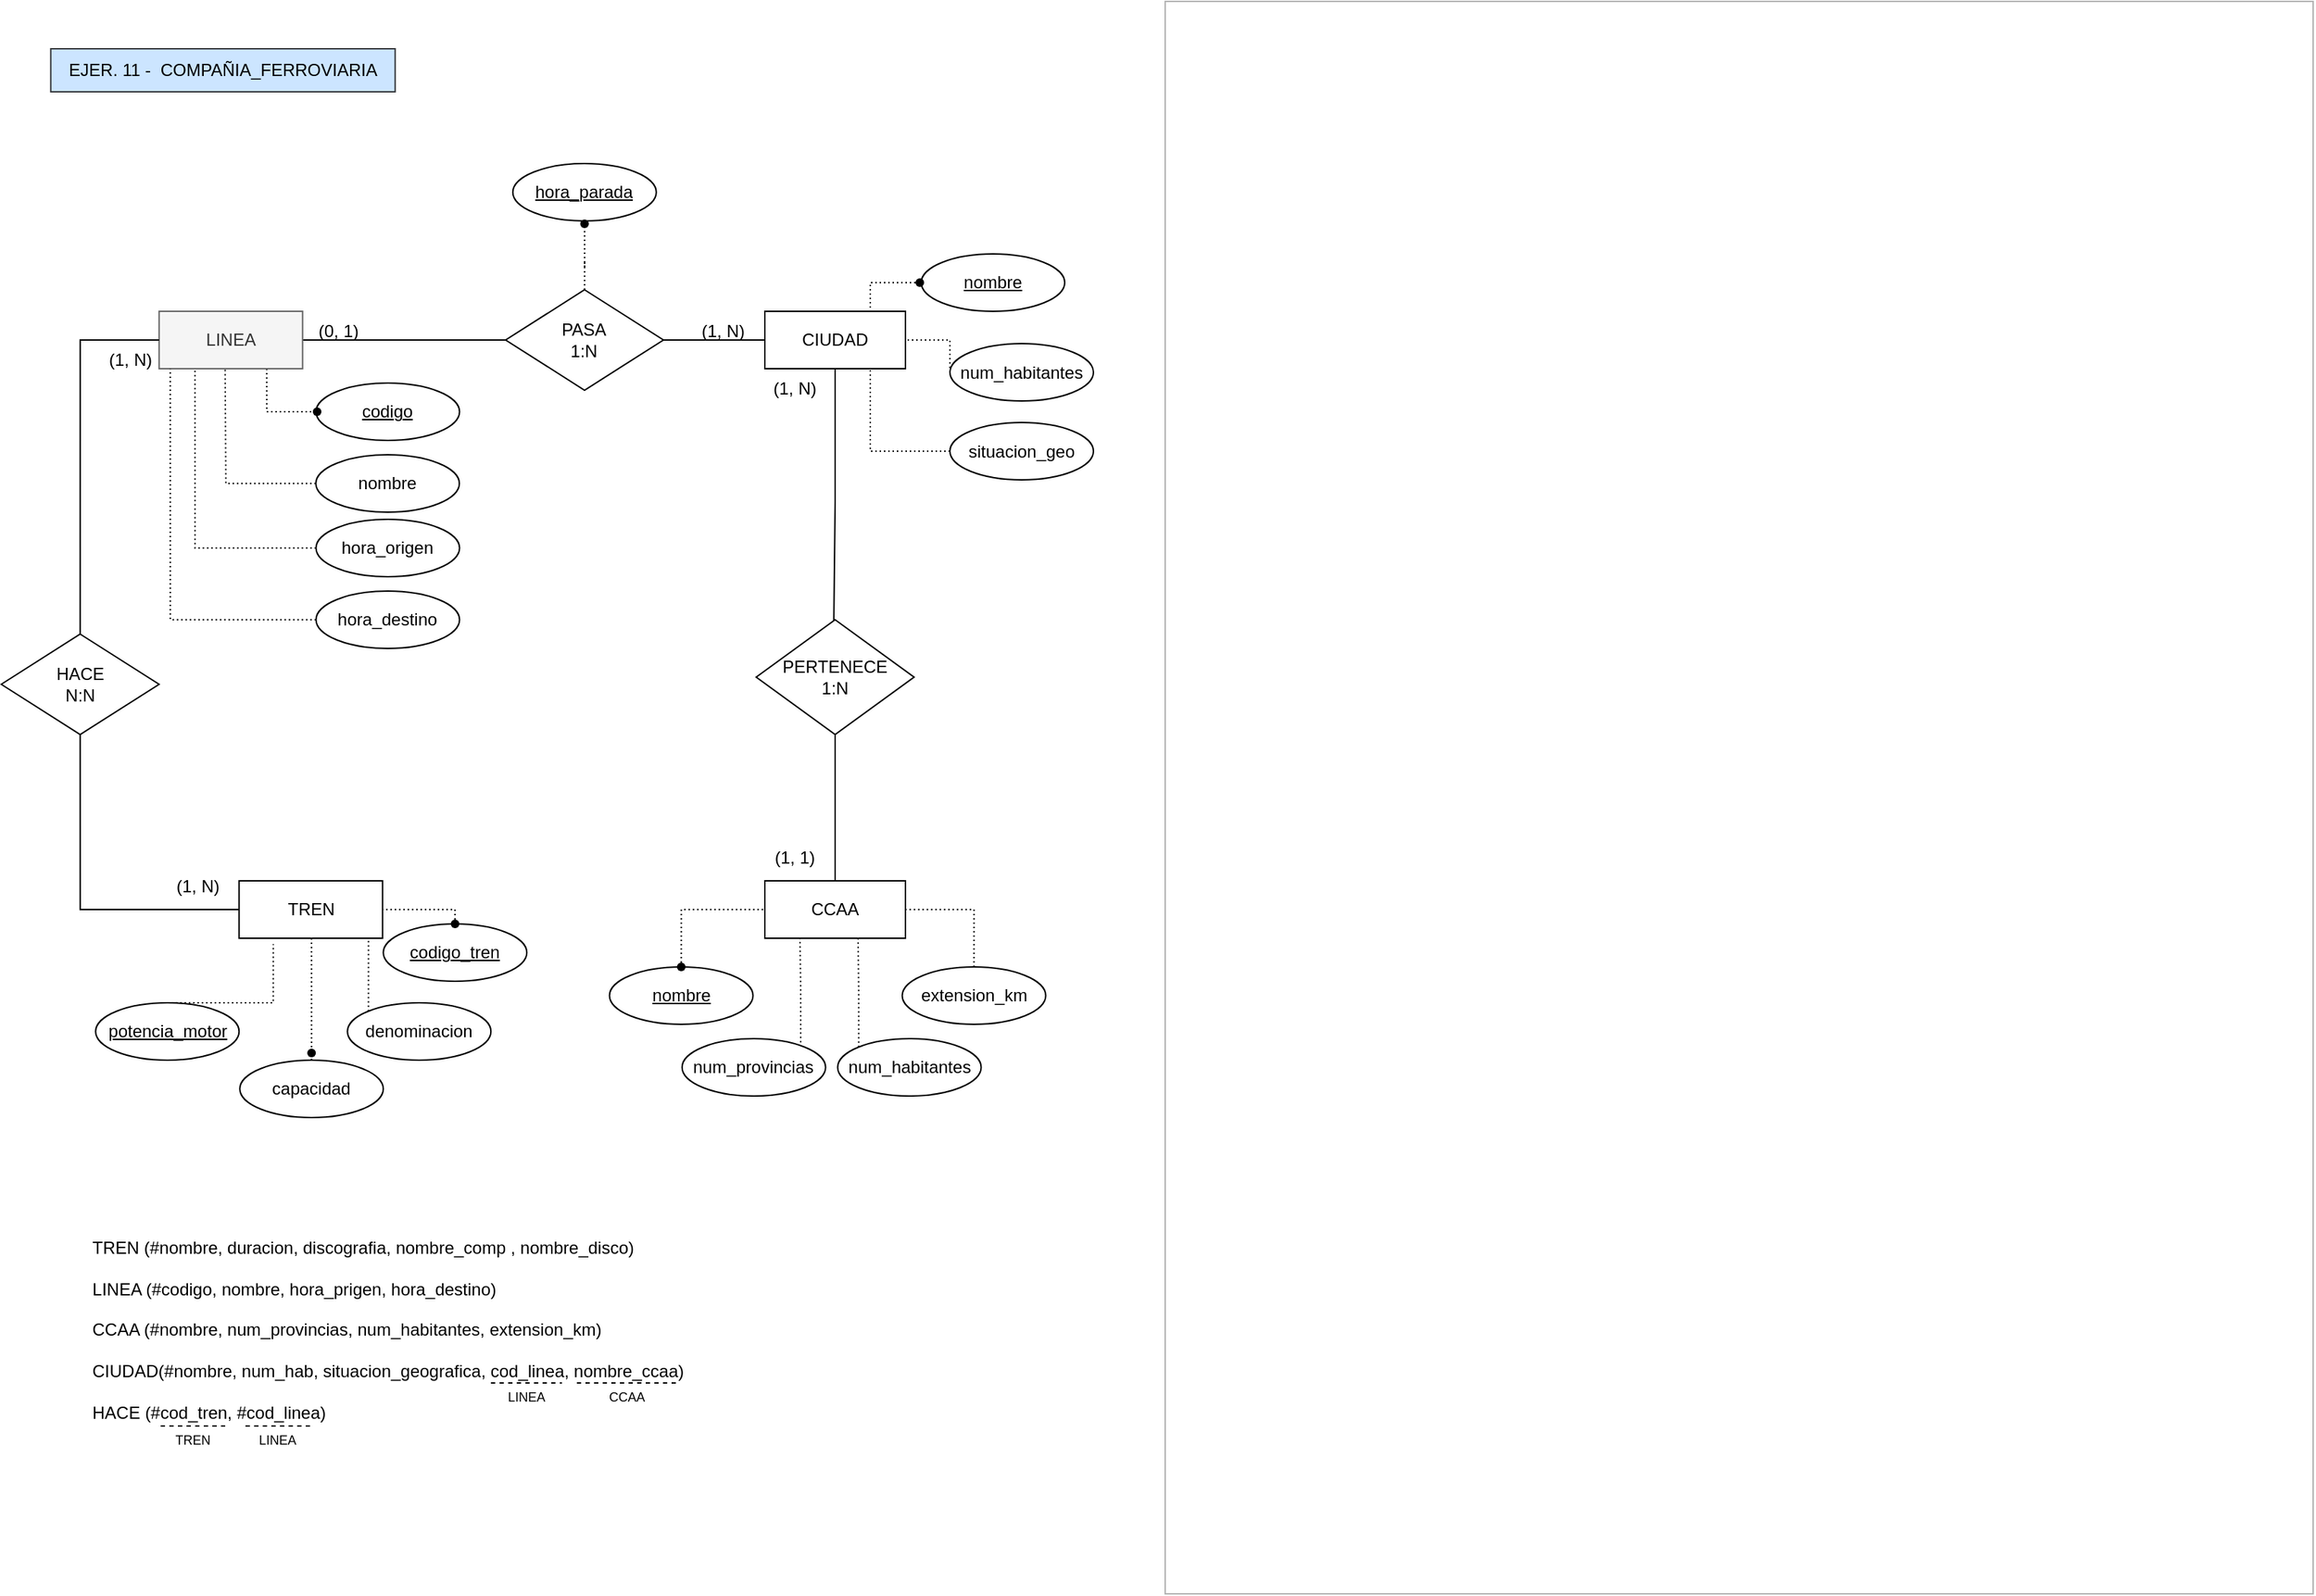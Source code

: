 <mxfile version="22.0.8" type="github">
  <diagram name="Página-1" id="FNxtUyEgke2GhoAg7VQY">
    <mxGraphModel dx="1185" dy="661" grid="1" gridSize="10" guides="1" tooltips="1" connect="1" arrows="1" fold="1" page="1" pageScale="1" pageWidth="827" pageHeight="1169" math="0" shadow="0">
      <root>
        <mxCell id="0" />
        <mxCell id="1" parent="0" />
        <mxCell id="auYQfvz5_jpLHlG7Wb-k-2" value="" style="rounded=0;whiteSpace=wrap;html=1;fillColor=none;strokeColor=#B3B3B3;" vertex="1" parent="1">
          <mxGeometry x="850" y="37" width="800" height="1110" as="geometry" />
        </mxCell>
        <mxCell id="auYQfvz5_jpLHlG7Wb-k-3" value="TREN" style="whiteSpace=wrap;html=1;align=center;" vertex="1" parent="1">
          <mxGeometry x="204.63" y="650" width="100" height="40" as="geometry" />
        </mxCell>
        <mxCell id="auYQfvz5_jpLHlG7Wb-k-75" value="" style="edgeStyle=orthogonalEdgeStyle;rounded=0;orthogonalLoop=1;jettySize=auto;html=1;endArrow=none;endFill=0;" edge="1" parent="1" source="auYQfvz5_jpLHlG7Wb-k-5">
          <mxGeometry relative="1" as="geometry">
            <mxPoint x="619" y="478" as="targetPoint" />
          </mxGeometry>
        </mxCell>
        <mxCell id="auYQfvz5_jpLHlG7Wb-k-5" value="CIUDAD" style="whiteSpace=wrap;html=1;align=center;" vertex="1" parent="1">
          <mxGeometry x="571" y="253" width="98" height="40" as="geometry" />
        </mxCell>
        <mxCell id="auYQfvz5_jpLHlG7Wb-k-6" style="edgeStyle=orthogonalEdgeStyle;rounded=0;orthogonalLoop=1;jettySize=auto;html=1;exitX=1;exitY=0.5;exitDx=0;exitDy=0;entryX=0;entryY=0.5;entryDx=0;entryDy=0;endArrow=none;endFill=0;" edge="1" parent="1" source="auYQfvz5_jpLHlG7Wb-k-8" target="auYQfvz5_jpLHlG7Wb-k-11">
          <mxGeometry relative="1" as="geometry" />
        </mxCell>
        <mxCell id="auYQfvz5_jpLHlG7Wb-k-7" style="edgeStyle=orthogonalEdgeStyle;rounded=0;orthogonalLoop=1;jettySize=auto;html=1;exitX=0.75;exitY=1;exitDx=0;exitDy=0;fontFamily=Helvetica;fontSize=14;fontColor=default;startSize=0;entryX=0;entryY=0.5;entryDx=0;entryDy=0;endArrow=none;endFill=0;dashed=1;dashPattern=1 2;" edge="1" parent="1" source="auYQfvz5_jpLHlG7Wb-k-8" target="auYQfvz5_jpLHlG7Wb-k-35">
          <mxGeometry relative="1" as="geometry">
            <mxPoint x="223.667" y="323" as="targetPoint" />
          </mxGeometry>
        </mxCell>
        <mxCell id="auYQfvz5_jpLHlG7Wb-k-8" value="LINEA" style="whiteSpace=wrap;html=1;align=center;fillColor=#f5f5f5;strokeColor=#666666;fontColor=#333333;" vertex="1" parent="1">
          <mxGeometry x="148.87" y="253" width="100" height="40" as="geometry" />
        </mxCell>
        <mxCell id="auYQfvz5_jpLHlG7Wb-k-9" style="edgeStyle=orthogonalEdgeStyle;rounded=0;orthogonalLoop=1;jettySize=auto;html=1;exitX=0.5;exitY=0;exitDx=0;exitDy=0;entryX=0.5;entryY=0;entryDx=0;entryDy=0;" edge="1" parent="1">
          <mxGeometry relative="1" as="geometry">
            <mxPoint x="55.0" y="578" as="sourcePoint" />
            <mxPoint x="55.0" y="578" as="targetPoint" />
          </mxGeometry>
        </mxCell>
        <mxCell id="auYQfvz5_jpLHlG7Wb-k-10" style="edgeStyle=orthogonalEdgeStyle;rounded=0;orthogonalLoop=1;jettySize=auto;html=1;exitX=1;exitY=0.5;exitDx=0;exitDy=0;entryX=0;entryY=0.5;entryDx=0;entryDy=0;endArrow=none;endFill=0;" edge="1" parent="1" source="auYQfvz5_jpLHlG7Wb-k-11" target="auYQfvz5_jpLHlG7Wb-k-5">
          <mxGeometry relative="1" as="geometry" />
        </mxCell>
        <mxCell id="auYQfvz5_jpLHlG7Wb-k-103" style="edgeStyle=orthogonalEdgeStyle;rounded=0;orthogonalLoop=1;jettySize=auto;html=1;exitX=0.5;exitY=0;exitDx=0;exitDy=0;dashed=1;dashPattern=1 2;endArrow=none;endFill=0;" edge="1" parent="1" source="auYQfvz5_jpLHlG7Wb-k-11" target="auYQfvz5_jpLHlG7Wb-k-99">
          <mxGeometry relative="1" as="geometry" />
        </mxCell>
        <mxCell id="auYQfvz5_jpLHlG7Wb-k-11" value="&lt;font style=&quot;font-size: 12px;&quot;&gt;PASA&lt;br&gt;1:N&lt;/font&gt;" style="shape=rhombus;perimeter=rhombusPerimeter;whiteSpace=wrap;html=1;align=center;verticalAlign=middle;" vertex="1" parent="1">
          <mxGeometry x="390.37" y="238" width="110" height="70" as="geometry" />
        </mxCell>
        <mxCell id="auYQfvz5_jpLHlG7Wb-k-12" style="rounded=0;orthogonalLoop=1;jettySize=auto;html=1;exitX=0;exitY=0.5;exitDx=0;exitDy=0;strokeColor=none;endArrow=none;endFill=0;shadow=1;" edge="1" parent="1">
          <mxGeometry relative="1" as="geometry">
            <mxPoint x="200.13" y="675" as="targetPoint" />
            <mxPoint x="180.13" y="660" as="sourcePoint" />
          </mxGeometry>
        </mxCell>
        <mxCell id="auYQfvz5_jpLHlG7Wb-k-13" value="(0, 1)" style="text;strokeColor=none;fillColor=none;spacingLeft=4;spacingRight=4;overflow=hidden;rotatable=0;points=[[0,0.5],[1,0.5]];portConstraint=eastwest;fontSize=12;whiteSpace=wrap;html=1;" vertex="1" parent="1">
          <mxGeometry x="254" y="253" width="50" height="20" as="geometry" />
        </mxCell>
        <mxCell id="auYQfvz5_jpLHlG7Wb-k-14" value="(1, N)" style="text;strokeColor=none;fillColor=none;spacingLeft=4;spacingRight=4;overflow=hidden;rotatable=0;points=[[0,0.5],[1,0.5]];portConstraint=eastwest;fontSize=12;whiteSpace=wrap;html=1;" vertex="1" parent="1">
          <mxGeometry x="521" y="253" width="50" height="30" as="geometry" />
        </mxCell>
        <mxCell id="auYQfvz5_jpLHlG7Wb-k-15" value="EJER. 11 -&amp;nbsp; COMPAÑIA_FERROVIARIA" style="text;html=1;align=center;verticalAlign=middle;resizable=0;points=[];autosize=1;strokeColor=#36393d;fillColor=#cce5ff;" vertex="1" parent="1">
          <mxGeometry x="73.37" y="70" width="240" height="30" as="geometry" />
        </mxCell>
        <mxCell id="auYQfvz5_jpLHlG7Wb-k-16" style="edgeStyle=orthogonalEdgeStyle;rounded=0;orthogonalLoop=1;jettySize=auto;html=1;exitX=0;exitY=0.5;exitDx=0;exitDy=0;entryX=1;entryY=0.5;entryDx=0;entryDy=0;endArrow=none;endFill=0;startArrow=none;startFill=0;strokeColor=none;" edge="1" parent="1">
          <mxGeometry relative="1" as="geometry">
            <mxPoint x="81" y="288" as="sourcePoint" />
            <mxPoint x="131" y="288" as="targetPoint" />
          </mxGeometry>
        </mxCell>
        <mxCell id="auYQfvz5_jpLHlG7Wb-k-97" style="edgeStyle=orthogonalEdgeStyle;rounded=0;orthogonalLoop=1;jettySize=auto;html=1;exitX=0;exitY=0.5;exitDx=0;exitDy=0;entryX=1;entryY=0.5;entryDx=0;entryDy=0;dashed=1;dashPattern=1 2;endArrow=none;endFill=0;" edge="1" parent="1" source="auYQfvz5_jpLHlG7Wb-k-17" target="auYQfvz5_jpLHlG7Wb-k-5">
          <mxGeometry relative="1" as="geometry">
            <Array as="points">
              <mxPoint x="700" y="273" />
            </Array>
          </mxGeometry>
        </mxCell>
        <mxCell id="auYQfvz5_jpLHlG7Wb-k-17" value="num_habitantes" style="ellipse;whiteSpace=wrap;html=1;align=center;" vertex="1" parent="1">
          <mxGeometry x="700" y="275.5" width="100" height="40" as="geometry" />
        </mxCell>
        <mxCell id="auYQfvz5_jpLHlG7Wb-k-83" style="edgeStyle=orthogonalEdgeStyle;rounded=0;orthogonalLoop=1;jettySize=auto;html=1;exitDx=0;exitDy=0;entryX=0.75;entryY=0;entryDx=0;entryDy=0;dashed=1;dashPattern=1 2;endArrow=none;endFill=0;" edge="1" parent="1" source="auYQfvz5_jpLHlG7Wb-k-19" target="auYQfvz5_jpLHlG7Wb-k-5">
          <mxGeometry relative="1" as="geometry" />
        </mxCell>
        <mxCell id="auYQfvz5_jpLHlG7Wb-k-18" value="nombre" style="ellipse;whiteSpace=wrap;html=1;align=center;fontStyle=4;" vertex="1" parent="1">
          <mxGeometry x="680" y="213" width="100" height="40" as="geometry" />
        </mxCell>
        <mxCell id="auYQfvz5_jpLHlG7Wb-k-20" style="edgeStyle=orthogonalEdgeStyle;rounded=0;orthogonalLoop=1;jettySize=auto;html=1;exitX=0;exitY=0.5;exitDx=0;exitDy=0;entryX=0.5;entryY=1;entryDx=0;entryDy=0;dashed=1;dashPattern=1 2;endArrow=none;endFill=0;" edge="1" parent="1" source="auYQfvz5_jpLHlG7Wb-k-21">
          <mxGeometry relative="1" as="geometry">
            <mxPoint x="194.87" y="293" as="targetPoint" />
          </mxGeometry>
        </mxCell>
        <mxCell id="auYQfvz5_jpLHlG7Wb-k-21" value="nombre" style="ellipse;whiteSpace=wrap;html=1;align=center;" vertex="1" parent="1">
          <mxGeometry x="258.13" y="353" width="100" height="40" as="geometry" />
        </mxCell>
        <mxCell id="auYQfvz5_jpLHlG7Wb-k-22" style="edgeStyle=orthogonalEdgeStyle;rounded=0;orthogonalLoop=1;jettySize=auto;html=1;exitX=0.5;exitY=0;exitDx=0;exitDy=0;endArrow=none;endFill=0;entryX=0;entryY=0.5;entryDx=0;entryDy=0;" edge="1" parent="1" source="auYQfvz5_jpLHlG7Wb-k-24" target="auYQfvz5_jpLHlG7Wb-k-8">
          <mxGeometry relative="1" as="geometry">
            <mxPoint x="614" y="233" as="targetPoint" />
          </mxGeometry>
        </mxCell>
        <mxCell id="auYQfvz5_jpLHlG7Wb-k-23" style="edgeStyle=orthogonalEdgeStyle;rounded=0;orthogonalLoop=1;jettySize=auto;html=1;exitX=0.5;exitY=1;exitDx=0;exitDy=0;entryX=0;entryY=0.5;entryDx=0;entryDy=0;endArrow=none;endFill=0;" edge="1" parent="1" source="auYQfvz5_jpLHlG7Wb-k-24" target="auYQfvz5_jpLHlG7Wb-k-3">
          <mxGeometry relative="1" as="geometry" />
        </mxCell>
        <mxCell id="auYQfvz5_jpLHlG7Wb-k-24" value="HACE&lt;br&gt;N:N" style="rhombus;whiteSpace=wrap;html=1;" vertex="1" parent="1">
          <mxGeometry x="38.87" y="478" width="110" height="70" as="geometry" />
        </mxCell>
        <mxCell id="auYQfvz5_jpLHlG7Wb-k-25" style="edgeStyle=orthogonalEdgeStyle;rounded=0;orthogonalLoop=1;jettySize=auto;html=1;exitDx=0;exitDy=0;entryX=0.5;entryY=0;entryDx=0;entryDy=0;endArrow=none;endFill=0;dashed=1;dashPattern=1 2;" edge="1" parent="1">
          <mxGeometry relative="1" as="geometry">
            <mxPoint x="159.63" y="720" as="sourcePoint" />
            <mxPoint x="159.63" y="720" as="targetPoint" />
          </mxGeometry>
        </mxCell>
        <mxCell id="auYQfvz5_jpLHlG7Wb-k-26" style="edgeStyle=orthogonalEdgeStyle;rounded=0;orthogonalLoop=1;jettySize=auto;html=1;exitX=0;exitY=0;exitDx=0;exitDy=0;entryX=0.75;entryY=1;entryDx=0;entryDy=0;dashed=1;dashPattern=1 2;endArrow=none;endFill=0;" edge="1" parent="1" source="auYQfvz5_jpLHlG7Wb-k-27" target="auYQfvz5_jpLHlG7Wb-k-3">
          <mxGeometry relative="1" as="geometry">
            <Array as="points">
              <mxPoint x="294.63" y="690" />
            </Array>
          </mxGeometry>
        </mxCell>
        <mxCell id="auYQfvz5_jpLHlG7Wb-k-27" value="denominacion" style="ellipse;whiteSpace=wrap;html=1;align=center;" vertex="1" parent="1">
          <mxGeometry x="280.13" y="735" width="100" height="40" as="geometry" />
        </mxCell>
        <mxCell id="auYQfvz5_jpLHlG7Wb-k-28" style="edgeStyle=orthogonalEdgeStyle;rounded=0;orthogonalLoop=1;jettySize=auto;html=1;exitX=0.5;exitY=0;exitDx=0;exitDy=0;entryX=0.5;entryY=1;entryDx=0;entryDy=0;dashed=1;dashPattern=1 2;endArrow=none;endFill=0;" edge="1" parent="1" source="auYQfvz5_jpLHlG7Wb-k-29" target="auYQfvz5_jpLHlG7Wb-k-3">
          <mxGeometry relative="1" as="geometry">
            <Array as="points">
              <mxPoint x="254.63" y="690" />
            </Array>
          </mxGeometry>
        </mxCell>
        <mxCell id="auYQfvz5_jpLHlG7Wb-k-29" value="capacidad" style="ellipse;whiteSpace=wrap;html=1;align=center;fontStyle=0" vertex="1" parent="1">
          <mxGeometry x="205.13" y="775" width="100" height="40" as="geometry" />
        </mxCell>
        <mxCell id="auYQfvz5_jpLHlG7Wb-k-30" style="edgeStyle=orthogonalEdgeStyle;rounded=0;orthogonalLoop=1;jettySize=auto;html=1;exitDx=0;exitDy=0;entryX=1;entryY=0.5;entryDx=0;entryDy=0;dashed=1;dashPattern=1 2;endArrow=none;endFill=0;" edge="1" parent="1" source="auYQfvz5_jpLHlG7Wb-k-34" target="auYQfvz5_jpLHlG7Wb-k-3">
          <mxGeometry relative="1" as="geometry">
            <Array as="points">
              <mxPoint x="354.63" y="670" />
            </Array>
          </mxGeometry>
        </mxCell>
        <mxCell id="auYQfvz5_jpLHlG7Wb-k-31" value="codigo_tren" style="ellipse;whiteSpace=wrap;html=1;align=center;fontStyle=4" vertex="1" parent="1">
          <mxGeometry x="305.13" y="680" width="100" height="40" as="geometry" />
        </mxCell>
        <mxCell id="auYQfvz5_jpLHlG7Wb-k-32" value="(1, N)" style="text;strokeColor=none;fillColor=none;spacingLeft=4;spacingRight=4;overflow=hidden;rotatable=0;points=[[0,0.5],[1,0.5]];portConstraint=eastwest;fontSize=12;whiteSpace=wrap;html=1;" vertex="1" parent="1">
          <mxGeometry x="155.13" y="640" width="50" height="30" as="geometry" />
        </mxCell>
        <mxCell id="auYQfvz5_jpLHlG7Wb-k-33" value="" style="edgeStyle=orthogonalEdgeStyle;rounded=0;orthogonalLoop=1;jettySize=auto;html=1;exitX=0.5;exitY=0;exitDx=0;exitDy=0;entryDx=0;entryDy=0;dashed=1;dashPattern=1 2;endArrow=none;endFill=0;" edge="1" parent="1" source="auYQfvz5_jpLHlG7Wb-k-31" target="auYQfvz5_jpLHlG7Wb-k-34">
          <mxGeometry relative="1" as="geometry">
            <mxPoint x="355.13" y="680" as="sourcePoint" />
            <mxPoint x="310.13" y="630" as="targetPoint" />
          </mxGeometry>
        </mxCell>
        <mxCell id="auYQfvz5_jpLHlG7Wb-k-34" value="" style="shape=waypoint;sketch=0;fillStyle=solid;size=6;pointerEvents=1;points=[];fillColor=none;resizable=0;rotatable=0;perimeter=centerPerimeter;snapToPoint=1;" vertex="1" parent="1">
          <mxGeometry x="345.13" y="670" width="20" height="20" as="geometry" />
        </mxCell>
        <mxCell id="auYQfvz5_jpLHlG7Wb-k-35" value="codigo" style="ellipse;whiteSpace=wrap;html=1;align=center;fontStyle=4;" vertex="1" parent="1">
          <mxGeometry x="258.25" y="303" width="100" height="40" as="geometry" />
        </mxCell>
        <mxCell id="auYQfvz5_jpLHlG7Wb-k-36" value="(1, N)" style="text;strokeColor=none;fillColor=none;spacingLeft=4;spacingRight=4;overflow=hidden;rotatable=0;points=[[0,0.5],[1,0.5]];portConstraint=eastwest;fontSize=12;whiteSpace=wrap;html=1;" vertex="1" parent="1">
          <mxGeometry x="107.5" y="273" width="50" height="20" as="geometry" />
        </mxCell>
        <mxCell id="auYQfvz5_jpLHlG7Wb-k-48" value="" style="shape=waypoint;sketch=0;fillStyle=solid;size=6;pointerEvents=1;points=[];fillColor=none;resizable=0;rotatable=0;perimeter=centerPerimeter;snapToPoint=1;" vertex="1" parent="1">
          <mxGeometry x="249" y="313" width="20" height="20" as="geometry" />
        </mxCell>
        <mxCell id="auYQfvz5_jpLHlG7Wb-k-52" value="" style="shape=waypoint;sketch=0;fillStyle=solid;size=6;pointerEvents=1;points=[];fillColor=none;resizable=0;rotatable=0;perimeter=centerPerimeter;snapToPoint=1;" vertex="1" parent="1">
          <mxGeometry x="245.13" y="760" width="20" height="20" as="geometry" />
        </mxCell>
        <mxCell id="auYQfvz5_jpLHlG7Wb-k-79" style="edgeStyle=orthogonalEdgeStyle;rounded=0;orthogonalLoop=1;jettySize=auto;html=1;exitX=0.5;exitY=0;exitDx=0;exitDy=0;entryX=0.5;entryY=1;entryDx=0;entryDy=0;endArrow=none;endFill=0;" edge="1" parent="1" source="auYQfvz5_jpLHlG7Wb-k-69" target="auYQfvz5_jpLHlG7Wb-k-78">
          <mxGeometry relative="1" as="geometry" />
        </mxCell>
        <mxCell id="auYQfvz5_jpLHlG7Wb-k-69" value="CCAA" style="whiteSpace=wrap;html=1;align=center;" vertex="1" parent="1">
          <mxGeometry x="571" y="650" width="98" height="40" as="geometry" />
        </mxCell>
        <mxCell id="auYQfvz5_jpLHlG7Wb-k-78" value="PERTENECE&lt;br&gt;1:N" style="shape=rhombus;perimeter=rhombusPerimeter;whiteSpace=wrap;html=1;align=center;" vertex="1" parent="1">
          <mxGeometry x="565" y="468" width="110" height="80" as="geometry" />
        </mxCell>
        <mxCell id="auYQfvz5_jpLHlG7Wb-k-80" value="(1, 1)" style="text;strokeColor=none;fillColor=none;spacingLeft=4;spacingRight=4;overflow=hidden;rotatable=0;points=[[0,0.5],[1,0.5]];portConstraint=eastwest;fontSize=12;whiteSpace=wrap;html=1;" vertex="1" parent="1">
          <mxGeometry x="571.76" y="620" width="50" height="30" as="geometry" />
        </mxCell>
        <mxCell id="auYQfvz5_jpLHlG7Wb-k-82" style="edgeStyle=orthogonalEdgeStyle;rounded=0;orthogonalLoop=1;jettySize=auto;html=1;exitX=0;exitY=0.5;exitDx=0;exitDy=0;entryX=0.75;entryY=1;entryDx=0;entryDy=0;dashed=1;dashPattern=1 2;endArrow=none;endFill=0;" edge="1" parent="1" source="auYQfvz5_jpLHlG7Wb-k-81" target="auYQfvz5_jpLHlG7Wb-k-5">
          <mxGeometry relative="1" as="geometry" />
        </mxCell>
        <mxCell id="auYQfvz5_jpLHlG7Wb-k-81" value="situacion_geo" style="ellipse;whiteSpace=wrap;html=1;align=center;" vertex="1" parent="1">
          <mxGeometry x="700" y="330.5" width="100" height="40" as="geometry" />
        </mxCell>
        <mxCell id="auYQfvz5_jpLHlG7Wb-k-84" value="" style="edgeStyle=orthogonalEdgeStyle;rounded=0;orthogonalLoop=1;jettySize=auto;html=1;exitX=0;exitY=0.5;exitDx=0;exitDy=0;entryDx=0;entryDy=0;dashed=1;dashPattern=1 2;endArrow=none;endFill=0;" edge="1" parent="1" source="auYQfvz5_jpLHlG7Wb-k-18" target="auYQfvz5_jpLHlG7Wb-k-19">
          <mxGeometry relative="1" as="geometry">
            <mxPoint x="680" y="233" as="sourcePoint" />
            <mxPoint x="645" y="253" as="targetPoint" />
          </mxGeometry>
        </mxCell>
        <mxCell id="auYQfvz5_jpLHlG7Wb-k-19" value="" style="shape=waypoint;sketch=0;fillStyle=solid;size=6;pointerEvents=1;points=[];fillColor=none;resizable=0;rotatable=0;perimeter=centerPerimeter;snapToPoint=1;" vertex="1" parent="1">
          <mxGeometry x="669" y="223" width="20" height="20" as="geometry" />
        </mxCell>
        <mxCell id="auYQfvz5_jpLHlG7Wb-k-85" value="(1, N)" style="text;strokeColor=none;fillColor=none;spacingLeft=4;spacingRight=4;overflow=hidden;rotatable=0;points=[[0,0.5],[1,0.5]];portConstraint=eastwest;fontSize=12;whiteSpace=wrap;html=1;" vertex="1" parent="1">
          <mxGeometry x="571" y="293" width="50" height="30" as="geometry" />
        </mxCell>
        <mxCell id="auYQfvz5_jpLHlG7Wb-k-93" style="edgeStyle=orthogonalEdgeStyle;rounded=0;orthogonalLoop=1;jettySize=auto;html=1;exitX=0.5;exitY=0;exitDx=0;exitDy=0;entryX=0;entryY=0.5;entryDx=0;entryDy=0;dashed=1;dashPattern=1 2;endArrow=none;endFill=0;" edge="1" parent="1" source="auYQfvz5_jpLHlG7Wb-k-88" target="auYQfvz5_jpLHlG7Wb-k-69">
          <mxGeometry relative="1" as="geometry" />
        </mxCell>
        <mxCell id="auYQfvz5_jpLHlG7Wb-k-88" value="nombre" style="ellipse;whiteSpace=wrap;html=1;align=center;fontStyle=4;" vertex="1" parent="1">
          <mxGeometry x="462.76" y="710" width="100" height="40" as="geometry" />
        </mxCell>
        <mxCell id="auYQfvz5_jpLHlG7Wb-k-89" value="" style="shape=waypoint;sketch=0;fillStyle=solid;size=6;pointerEvents=1;points=[];fillColor=none;resizable=0;rotatable=0;perimeter=centerPerimeter;snapToPoint=1;" vertex="1" parent="1">
          <mxGeometry x="502.76" y="700" width="20" height="20" as="geometry" />
        </mxCell>
        <mxCell id="auYQfvz5_jpLHlG7Wb-k-94" style="edgeStyle=orthogonalEdgeStyle;rounded=0;orthogonalLoop=1;jettySize=auto;html=1;exitX=1;exitY=0;exitDx=0;exitDy=0;entryX=0.25;entryY=1;entryDx=0;entryDy=0;dashed=1;dashPattern=1 2;endArrow=none;endFill=0;" edge="1" parent="1" source="auYQfvz5_jpLHlG7Wb-k-90" target="auYQfvz5_jpLHlG7Wb-k-69">
          <mxGeometry relative="1" as="geometry">
            <Array as="points">
              <mxPoint x="596" y="766" />
              <mxPoint x="596" y="725" />
            </Array>
          </mxGeometry>
        </mxCell>
        <mxCell id="auYQfvz5_jpLHlG7Wb-k-90" value="num_provincias" style="ellipse;whiteSpace=wrap;html=1;align=center;" vertex="1" parent="1">
          <mxGeometry x="513.34" y="760" width="100" height="40" as="geometry" />
        </mxCell>
        <mxCell id="auYQfvz5_jpLHlG7Wb-k-95" style="edgeStyle=orthogonalEdgeStyle;rounded=0;orthogonalLoop=1;jettySize=auto;html=1;exitX=0;exitY=0;exitDx=0;exitDy=0;dashed=1;dashPattern=1 2;endArrow=none;endFill=0;" edge="1" parent="1" source="auYQfvz5_jpLHlG7Wb-k-91">
          <mxGeometry relative="1" as="geometry">
            <mxPoint x="636" y="690" as="targetPoint" />
            <Array as="points">
              <mxPoint x="636" y="725" />
              <mxPoint x="636" y="691" />
              <mxPoint x="620" y="691" />
            </Array>
          </mxGeometry>
        </mxCell>
        <mxCell id="auYQfvz5_jpLHlG7Wb-k-91" value="num_habitantes" style="ellipse;whiteSpace=wrap;html=1;align=center;" vertex="1" parent="1">
          <mxGeometry x="621.76" y="760" width="100" height="40" as="geometry" />
        </mxCell>
        <mxCell id="auYQfvz5_jpLHlG7Wb-k-96" style="edgeStyle=orthogonalEdgeStyle;rounded=0;orthogonalLoop=1;jettySize=auto;html=1;exitX=0.5;exitY=0;exitDx=0;exitDy=0;entryX=1;entryY=0.5;entryDx=0;entryDy=0;dashed=1;dashPattern=1 2;endArrow=none;endFill=0;" edge="1" parent="1" source="auYQfvz5_jpLHlG7Wb-k-92" target="auYQfvz5_jpLHlG7Wb-k-69">
          <mxGeometry relative="1" as="geometry" />
        </mxCell>
        <mxCell id="auYQfvz5_jpLHlG7Wb-k-92" value="extension_km" style="ellipse;whiteSpace=wrap;html=1;align=center;" vertex="1" parent="1">
          <mxGeometry x="666.76" y="710" width="100" height="40" as="geometry" />
        </mxCell>
        <mxCell id="auYQfvz5_jpLHlG7Wb-k-100" style="edgeStyle=orthogonalEdgeStyle;rounded=0;orthogonalLoop=1;jettySize=auto;html=1;exitX=0.5;exitY=1;exitDx=0;exitDy=0;dashed=1;dashPattern=1 2;endArrow=none;endFill=0;" edge="1" parent="1" source="auYQfvz5_jpLHlG7Wb-k-98" target="auYQfvz5_jpLHlG7Wb-k-99">
          <mxGeometry relative="1" as="geometry" />
        </mxCell>
        <mxCell id="auYQfvz5_jpLHlG7Wb-k-98" value="hora_parada" style="ellipse;whiteSpace=wrap;html=1;align=center;fontStyle=4;" vertex="1" parent="1">
          <mxGeometry x="395.37" y="150" width="100" height="40" as="geometry" />
        </mxCell>
        <mxCell id="auYQfvz5_jpLHlG7Wb-k-99" value="" style="shape=waypoint;sketch=0;fillStyle=solid;size=6;pointerEvents=1;points=[];fillColor=none;resizable=0;rotatable=0;perimeter=centerPerimeter;snapToPoint=1;" vertex="1" parent="1">
          <mxGeometry x="435.37" y="182" width="20" height="20" as="geometry" />
        </mxCell>
        <mxCell id="auYQfvz5_jpLHlG7Wb-k-105" style="edgeStyle=orthogonalEdgeStyle;rounded=0;orthogonalLoop=1;jettySize=auto;html=1;exitX=0;exitY=0.5;exitDx=0;exitDy=0;entryX=0.25;entryY=1;entryDx=0;entryDy=0;dashed=1;dashPattern=1 2;endArrow=none;endFill=0;" edge="1" parent="1" source="auYQfvz5_jpLHlG7Wb-k-104" target="auYQfvz5_jpLHlG7Wb-k-8">
          <mxGeometry relative="1" as="geometry" />
        </mxCell>
        <mxCell id="auYQfvz5_jpLHlG7Wb-k-104" value="hora_origen" style="ellipse;whiteSpace=wrap;html=1;align=center;" vertex="1" parent="1">
          <mxGeometry x="258.25" y="398" width="100" height="40" as="geometry" />
        </mxCell>
        <mxCell id="auYQfvz5_jpLHlG7Wb-k-106" value="hora_destino" style="ellipse;whiteSpace=wrap;html=1;align=center;" vertex="1" parent="1">
          <mxGeometry x="258.25" y="448" width="100" height="40" as="geometry" />
        </mxCell>
        <mxCell id="auYQfvz5_jpLHlG7Wb-k-107" style="edgeStyle=orthogonalEdgeStyle;rounded=0;orthogonalLoop=1;jettySize=auto;html=1;exitX=0;exitY=0.5;exitDx=0;exitDy=0;entryX=0.078;entryY=1.007;entryDx=0;entryDy=0;entryPerimeter=0;dashed=1;dashPattern=1 2;endArrow=none;endFill=0;" edge="1" parent="1" source="auYQfvz5_jpLHlG7Wb-k-106" target="auYQfvz5_jpLHlG7Wb-k-8">
          <mxGeometry relative="1" as="geometry" />
        </mxCell>
        <mxCell id="auYQfvz5_jpLHlG7Wb-k-108" value="potencia_motor" style="ellipse;whiteSpace=wrap;html=1;align=center;fontStyle=4" vertex="1" parent="1">
          <mxGeometry x="104.63" y="735" width="100" height="40" as="geometry" />
        </mxCell>
        <mxCell id="auYQfvz5_jpLHlG7Wb-k-109" style="edgeStyle=orthogonalEdgeStyle;rounded=0;orthogonalLoop=1;jettySize=auto;html=1;exitX=0.5;exitY=0;exitDx=0;exitDy=0;entryX=0.238;entryY=1.104;entryDx=0;entryDy=0;entryPerimeter=0;dashed=1;dashPattern=1 2;endArrow=none;endFill=0;" edge="1" parent="1" source="auYQfvz5_jpLHlG7Wb-k-108" target="auYQfvz5_jpLHlG7Wb-k-3">
          <mxGeometry relative="1" as="geometry">
            <Array as="points">
              <mxPoint x="228.76" y="735" />
            </Array>
          </mxGeometry>
        </mxCell>
        <mxCell id="auYQfvz5_jpLHlG7Wb-k-124" value="" style="group" vertex="1" connectable="0" parent="1">
          <mxGeometry x="88.25" y="880" width="440" height="170" as="geometry" />
        </mxCell>
        <mxCell id="auYQfvz5_jpLHlG7Wb-k-1" value="&lt;div style=&quot;text-align: justify;&quot;&gt;&lt;span style=&quot;background-color: initial;&quot;&gt;TREN (#nombre, duracion, discografia, nombre_comp , nombre_disco)&lt;/span&gt;&lt;/div&gt;&lt;div style=&quot;text-align: justify;&quot;&gt;&lt;br&gt;&lt;/div&gt;&lt;div style=&quot;text-align: justify;&quot;&gt;LINEA (#codigo, nombre, hora_prigen, hora_destino)&lt;/div&gt;&lt;div style=&quot;text-align: justify;&quot;&gt;&lt;br&gt;&lt;/div&gt;&lt;div style=&quot;text-align: justify;&quot;&gt;CCAA (#nombre, num_provincias, num_habitantes, extension_km)&lt;/div&gt;&lt;div style=&quot;text-align: justify;&quot;&gt;&lt;br&gt;&lt;/div&gt;&lt;div style=&quot;text-align: justify;&quot;&gt;CIUDAD(#nombre, num_hab, situacion_geografica, cod_linea, nombre_ccaa)&lt;/div&gt;&lt;div style=&quot;text-align: justify;&quot;&gt;&lt;br&gt;&lt;/div&gt;&lt;div style=&quot;text-align: justify;&quot;&gt;HACE (#cod_tren, #cod_linea)&lt;/div&gt;" style="text;html=1;align=center;verticalAlign=middle;resizable=1;points=[];autosize=1;strokeColor=none;fillColor=none;movable=1;rotatable=1;deletable=1;editable=1;locked=0;connectable=1;container=0;" vertex="1" parent="auYQfvz5_jpLHlG7Wb-k-124">
          <mxGeometry width="440" height="165" as="geometry" />
        </mxCell>
        <mxCell id="auYQfvz5_jpLHlG7Wb-k-115" value="LINEA" style="text;html=1;strokeColor=none;fillColor=none;align=center;verticalAlign=middle;whiteSpace=wrap;rounded=0;fontSize=9;container=0;" vertex="1" parent="auYQfvz5_jpLHlG7Wb-k-124">
          <mxGeometry x="291.88" y="120" width="49.5" height="20" as="geometry" />
        </mxCell>
        <mxCell id="auYQfvz5_jpLHlG7Wb-k-116" value="" style="endArrow=none;dashed=1;html=1;rounded=0;exitX=0;exitY=0;exitDx=0;exitDy=0;entryX=1;entryY=0;entryDx=0;entryDy=0;" edge="1" parent="auYQfvz5_jpLHlG7Wb-k-124" source="auYQfvz5_jpLHlG7Wb-k-115" target="auYQfvz5_jpLHlG7Wb-k-115">
          <mxGeometry width="50" height="50" relative="1" as="geometry">
            <mxPoint x="278.93" y="131" as="sourcePoint" />
            <mxPoint x="356.83" y="130" as="targetPoint" />
          </mxGeometry>
        </mxCell>
        <mxCell id="auYQfvz5_jpLHlG7Wb-k-117" value="CCAA" style="text;html=1;strokeColor=none;fillColor=none;align=center;verticalAlign=middle;whiteSpace=wrap;rounded=0;fontSize=9;container=0;" vertex="1" parent="auYQfvz5_jpLHlG7Wb-k-124">
          <mxGeometry x="351.75" y="120" width="70" height="20" as="geometry" />
        </mxCell>
        <mxCell id="auYQfvz5_jpLHlG7Wb-k-118" value="" style="endArrow=none;dashed=1;html=1;rounded=0;exitX=0;exitY=0;exitDx=0;exitDy=0;entryX=1;entryY=0;entryDx=0;entryDy=0;" edge="1" parent="auYQfvz5_jpLHlG7Wb-k-124" source="auYQfvz5_jpLHlG7Wb-k-117" target="auYQfvz5_jpLHlG7Wb-k-117">
          <mxGeometry width="50" height="50" relative="1" as="geometry">
            <mxPoint x="349.17" y="120" as="sourcePoint" />
            <mxPoint x="427.07" y="119" as="targetPoint" />
          </mxGeometry>
        </mxCell>
        <mxCell id="auYQfvz5_jpLHlG7Wb-k-119" value="TREN" style="text;html=1;strokeColor=none;fillColor=none;align=center;verticalAlign=middle;whiteSpace=wrap;rounded=0;fontSize=9;container=0;" vertex="1" parent="auYQfvz5_jpLHlG7Wb-k-124">
          <mxGeometry x="61.75" y="150" width="44.87" height="20" as="geometry" />
        </mxCell>
        <mxCell id="auYQfvz5_jpLHlG7Wb-k-120" value="" style="endArrow=none;dashed=1;html=1;rounded=0;exitX=0;exitY=0;exitDx=0;exitDy=0;entryX=1;entryY=0;entryDx=0;entryDy=0;" edge="1" parent="auYQfvz5_jpLHlG7Wb-k-124" source="auYQfvz5_jpLHlG7Wb-k-119" target="auYQfvz5_jpLHlG7Wb-k-119">
          <mxGeometry width="50" height="50" relative="1" as="geometry">
            <mxPoint x="44.3" y="150" as="sourcePoint" />
            <mxPoint x="122.2" y="149" as="targetPoint" />
          </mxGeometry>
        </mxCell>
        <mxCell id="auYQfvz5_jpLHlG7Wb-k-122" value="LINEA" style="text;html=1;strokeColor=none;fillColor=none;align=center;verticalAlign=middle;whiteSpace=wrap;rounded=0;fontSize=9;container=0;" vertex="1" parent="auYQfvz5_jpLHlG7Wb-k-124">
          <mxGeometry x="120.88" y="150" width="44.87" height="20" as="geometry" />
        </mxCell>
        <mxCell id="auYQfvz5_jpLHlG7Wb-k-123" value="" style="endArrow=none;dashed=1;html=1;rounded=0;exitX=0;exitY=0;exitDx=0;exitDy=0;entryX=1;entryY=0;entryDx=0;entryDy=0;" edge="1" parent="auYQfvz5_jpLHlG7Wb-k-124" source="auYQfvz5_jpLHlG7Wb-k-122" target="auYQfvz5_jpLHlG7Wb-k-122">
          <mxGeometry width="50" height="50" relative="1" as="geometry">
            <mxPoint x="103.43" y="150" as="sourcePoint" />
            <mxPoint x="181.33" y="149" as="targetPoint" />
          </mxGeometry>
        </mxCell>
      </root>
    </mxGraphModel>
  </diagram>
</mxfile>
